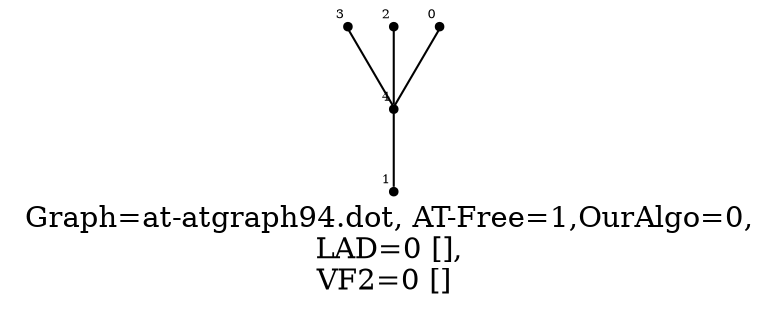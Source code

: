 /* Created by igraph 0.8.0-pre+0200568 */
graph {
  graph [
    label="Graph=at-atgraph94.dot, AT-Free=1,OurAlgo=0,\nLAD=0 [],\nVF2=0 [] "
    labelloc=bottom
  ];
  0 [
    pos="0.000000,1.000000!"
    shape=point
    fontsize=6
    xlabel=1
  ];
  1 [
    pos="1.000000,1.000000!"
    shape=point
    fontsize=6
    xlabel=4
  ];
  2 [
    pos="2.000000,0.000000!"
    shape=point
    fontsize=6
    xlabel=3
  ];
  3 [
    pos="1.900000,1.000000!"
    shape=point
    fontsize=6
    xlabel=2
  ];
  4 [
    pos="2.000000,2.000000!"
    shape=point
    fontsize=6
    xlabel=0
  ];

  4 -- 1;
  1 -- 0;
  3 -- 1;
  2 -- 1;
}
